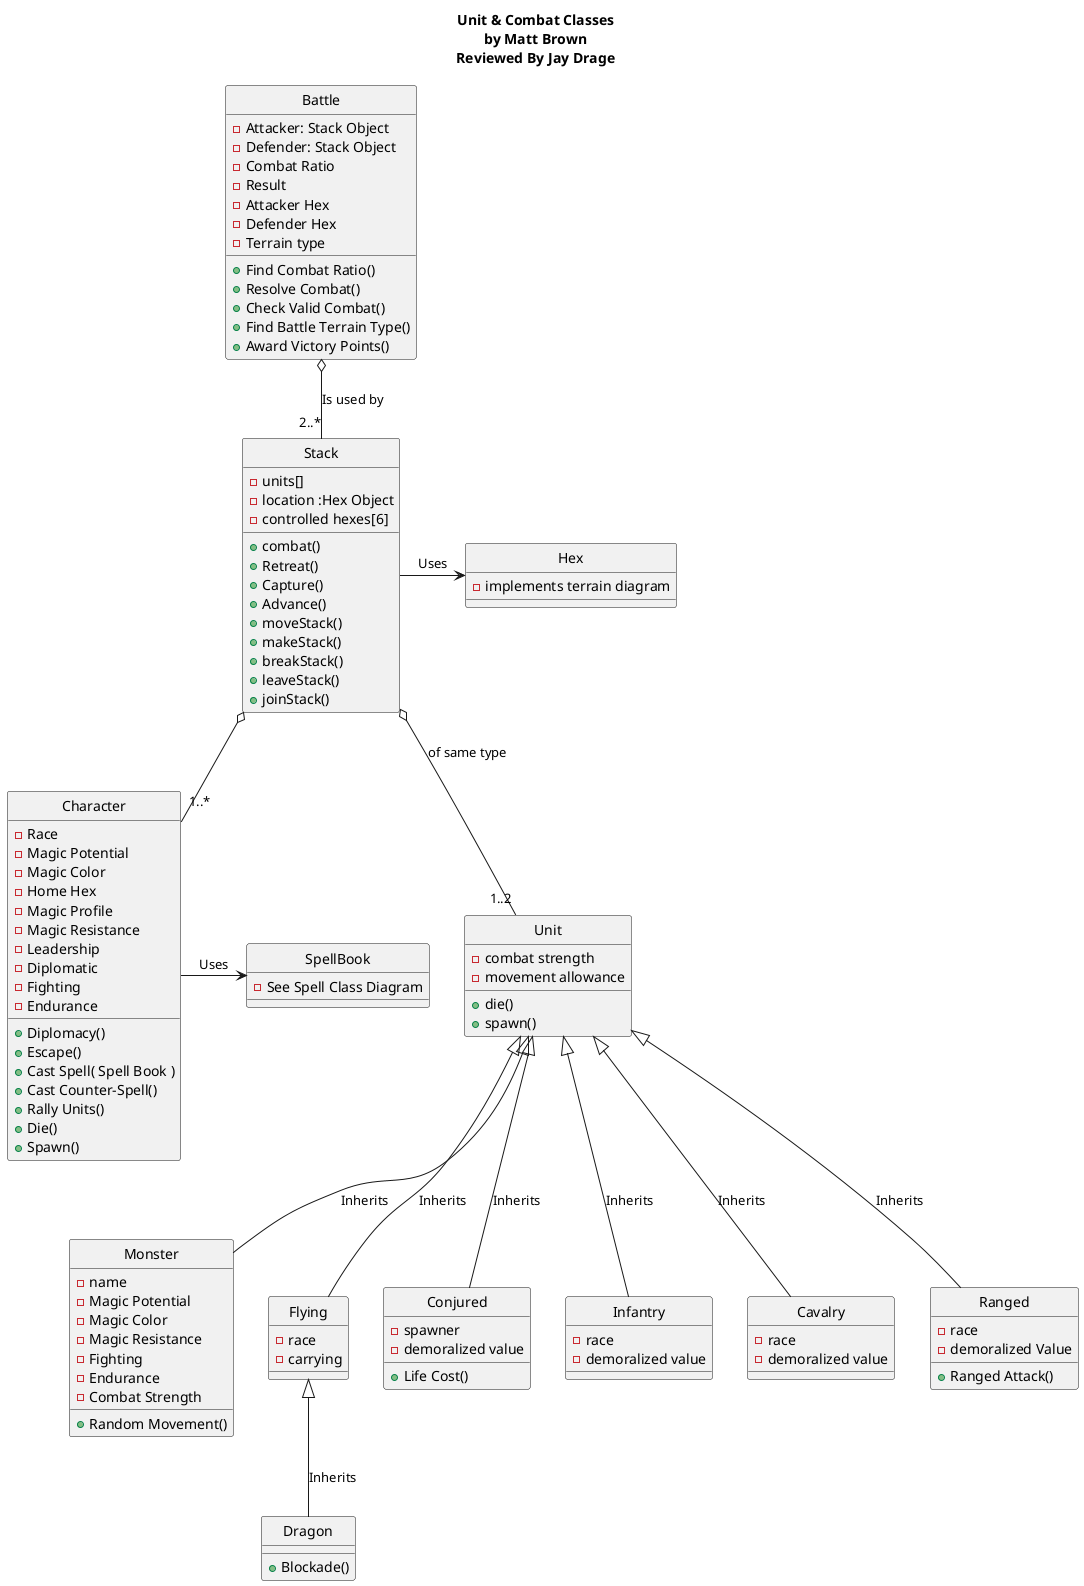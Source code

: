 @startuml
hide circle

title Unit & Combat Classes\nby Matt Brown\nReviewed By Jay Drage

class Unit {
 -combat strength
 -movement allowance
 +die()
 +spawn()
}

class Stack{
 -units[]
 -location :Hex Object
 -controlled hexes[6]
 +combat()
 +Retreat()
 +Capture()
 +Advance()
 +moveStack()
 +makeStack()
 +breakStack()
 +leaveStack()
 +joinStack()
}

class Monster{
 -name
 -Magic Potential
 -Magic Color
 -Magic Resistance
 -Fighting
 -Endurance
 -Combat Strength
 +Random Movement()
}

class Character{
 -Race
 -Magic Potential
 -Magic Color
 -Home Hex
 -Magic Profile
 -Magic Resistance
 -Leadership
 -Diplomatic
 -Fighting
 -Endurance
 +Diplomacy()
 +Escape()
 +Cast Spell( Spell Book )
 +Cast Counter-Spell()
 +Rally Units()
 +Die()
 +Spawn()
}

class SpellBook{
 -See Spell Class Diagram
}

class Flying{
 -race
 -carrying
}

class Dragon{
 +Blockade()
}

class Conjured{
 -spawner
 -demoralized value
 +Life Cost()
}

class Infantry{
 -race
 -demoralized value
}

class Cavalry{
 -race
 -demoralized value
}

class Ranged{
 -race
 -demoralized Value
 +Ranged Attack()
}

class Hex{
 -implements terrain diagram
}

class Battle{
 -Attacker: Stack Object
 -Defender: Stack Object
 -Combat Ratio
 -Result
 -Attacker Hex
 -Defender Hex
 -Terrain type
 +Find Combat Ratio()
 +Resolve Combat()
 +Check Valid Combat()
 +Find Battle Terrain Type()
 +Award Victory Points()
}

Stack o-- "1..2" Unit : of same type
Stack o-- "1..*" Character
Unit <|-- Monster : Inherits
Unit <|-- Infantry : Inherits
Unit <|-- Cavalry : Inherits
Unit <|-- Ranged : Inherits
Unit <|-- Conjured : Inherits
Unit <|-- Flying : Inherits

Character -> SpellBook : Uses
Stack -> Hex : Uses
Battle o-- "2..*" Stack : Is used by 

Flying <|-- Dragon : Inherits
@enduml
